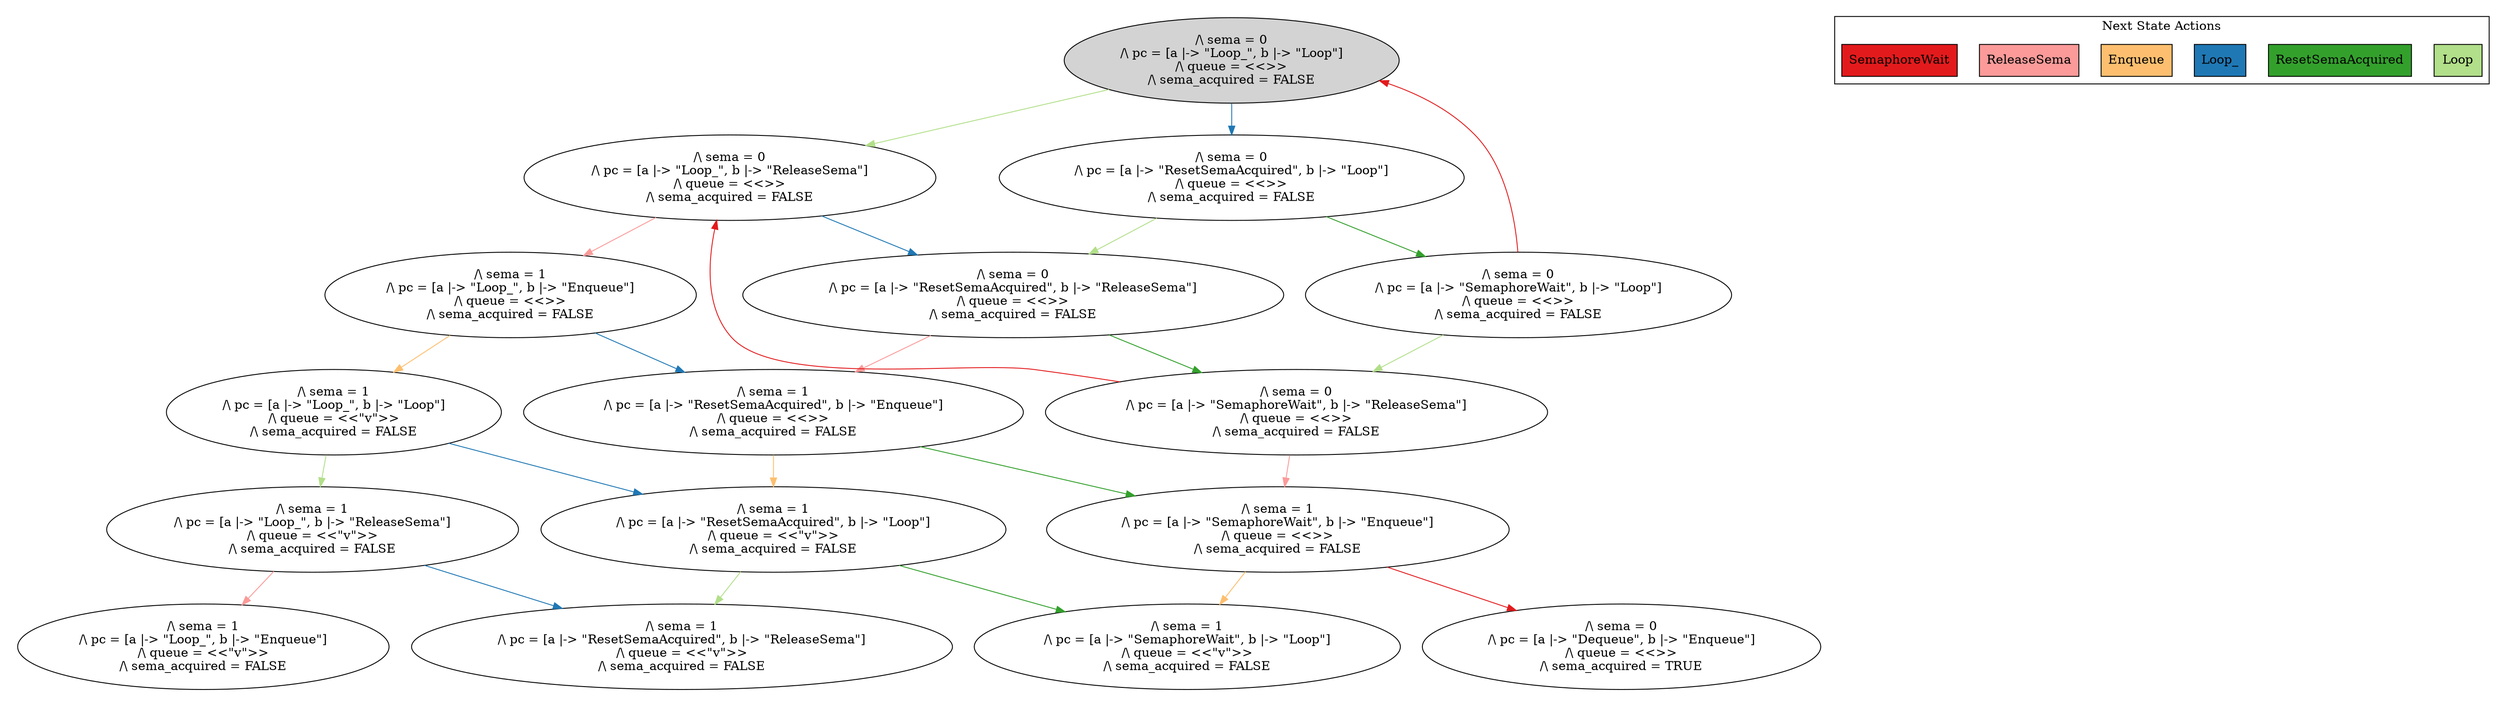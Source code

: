 strict digraph DiskGraph {
edge [colorscheme="paired12"]
nodesep=0.35;
subgraph cluster_graph {
color="white";
-5266141382357042801 [label="/\\ sema = 0\n/\\ pc = [a |-> \"Loop_\", b |-> \"Loop\"]\n/\\ queue = <<>>\n/\\ sema_acquired = FALSE",style = filled]
-5266141382357042801 -> -2412466156873259005 [label="",color="2",fontcolor="2"];
-2412466156873259005 [label="/\\ sema = 0\n/\\ pc = [a |-> \"ResetSemaAcquired\", b |-> \"Loop\"]\n/\\ queue = <<>>\n/\\ sema_acquired = FALSE"];
-5266141382357042801 -> 4507744053545573529 [label="",color="3",fontcolor="3"];
4507744053545573529 [label="/\\ sema = 0\n/\\ pc = [a |-> \"Loop_\", b |-> \"ReleaseSema\"]\n/\\ queue = <<>>\n/\\ sema_acquired = FALSE"];
-2412466156873259005 -> -6691917767076293158 [label="",color="4",fontcolor="4"];
-6691917767076293158 [label="/\\ sema = 0\n/\\ pc = [a |-> \"SemaphoreWait\", b |-> \"Loop\"]\n/\\ queue = <<>>\n/\\ sema_acquired = FALSE"];
-2412466156873259005 -> -3347236073610752255 [label="",color="3",fontcolor="3"];
-3347236073610752255 [label="/\\ sema = 0\n/\\ pc = [a |-> \"ResetSemaAcquired\", b |-> \"ReleaseSema\"]\n/\\ queue = <<>>\n/\\ sema_acquired = FALSE"];
4507744053545573529 -> -3347236073610752255 [label="",color="2",fontcolor="2"];
4507744053545573529 -> -7393317703283893581 [label="",color="5",fontcolor="5"];
-7393317703283893581 [label="/\\ sema = 1\n/\\ pc = [a |-> \"Loop_\", b |-> \"Enqueue\"]\n/\\ queue = <<>>\n/\\ sema_acquired = FALSE"];
-6691917767076293158 -> -5266141382357042801 [label="",color="6",fontcolor="6"];
-6691917767076293158 -> 2653883111808782598 [label="",color="3",fontcolor="3"];
2653883111808782598 [label="/\\ sema = 0\n/\\ pc = [a |-> \"SemaphoreWait\", b |-> \"ReleaseSema\"]\n/\\ queue = <<>>\n/\\ sema_acquired = FALSE"];
-3347236073610752255 -> 2653883111808782598 [label="",color="4",fontcolor="4"];
-3347236073610752255 -> 4058082058759716476 [label="",color="5",fontcolor="5"];
4058082058759716476 [label="/\\ sema = 1\n/\\ pc = [a |-> \"ResetSemaAcquired\", b |-> \"Enqueue\"]\n/\\ queue = <<>>\n/\\ sema_acquired = FALSE"];
-7393317703283893581 -> 4058082058759716476 [label="",color="2",fontcolor="2"];
-7393317703283893581 -> -1641212809730573506 [label="",color="7",fontcolor="7"];
-1641212809730573506 [label="/\\ sema = 1\n/\\ pc = [a |-> \"Loop_\", b |-> \"Loop\"]\n/\\ queue = <<\"v\">>\n/\\ sema_acquired = FALSE"];
2653883111808782598 -> 4507744053545573529 [label="",color="6",fontcolor="6"];
2653883111808782598 -> 1015652860567137370 [label="",color="5",fontcolor="5"];
1015652860567137370 [label="/\\ sema = 1\n/\\ pc = [a |-> \"SemaphoreWait\", b |-> \"Enqueue\"]\n/\\ queue = <<>>\n/\\ sema_acquired = FALSE"];
4058082058759716476 -> 1015652860567137370 [label="",color="4",fontcolor="4"];
4058082058759716476 -> -3796265045721513642 [label="",color="7",fontcolor="7"];
-3796265045721513642 [label="/\\ sema = 1\n/\\ pc = [a |-> \"ResetSemaAcquired\", b |-> \"Loop\"]\n/\\ queue = <<\"v\">>\n/\\ sema_acquired = FALSE"];
-1641212809730573506 -> -3796265045721513642 [label="",color="2",fontcolor="2"];
-1641212809730573506 -> -8934559070876737333 [label="",color="3",fontcolor="3"];
-8934559070876737333 [label="/\\ sema = 1\n/\\ pc = [a |-> \"Loop_\", b |-> \"ReleaseSema\"]\n/\\ queue = <<\"v\">>\n/\\ sema_acquired = FALSE"];
1015652860567137370 -> -811375164330078978 [label="",color="6",fontcolor="6"];
-811375164330078978 [label="/\\ sema = 0\n/\\ pc = [a |-> \"Dequeue\", b |-> \"Enqueue\"]\n/\\ queue = <<>>\n/\\ sema_acquired = TRUE"];
1015652860567137370 -> 6842964073578710504 [label="",color="7",fontcolor="7"];
6842964073578710504 [label="/\\ sema = 1\n/\\ pc = [a |-> \"SemaphoreWait\", b |-> \"Loop\"]\n/\\ queue = <<\"v\">>\n/\\ sema_acquired = FALSE"];
-3796265045721513642 -> 6842964073578710504 [label="",color="4",fontcolor="4"];
-3796265045721513642 -> 239834820510310050 [label="",color="3",fontcolor="3"];
239834820510310050 [label="/\\ sema = 1\n/\\ pc = [a |-> \"ResetSemaAcquired\", b |-> \"ReleaseSema\"]\n/\\ queue = <<\"v\">>\n/\\ sema_acquired = FALSE"];
-8934559070876737333 -> 239834820510310050 [label="",color="2",fontcolor="2"];
-8934559070876737333 -> 3977096423983001088 [label="",color="5",fontcolor="5"];
3977096423983001088 [label="/\\ sema = 1\n/\\ pc = [a |-> \"Loop_\", b |-> \"Enqueue\"]\n/\\ queue = <<\"v\">>\n/\\ sema_acquired = FALSE"];
{rank = same; -5266141382357042801;}
{rank = same; -2412466156873259005;4507744053545573529;}
{rank = same; -3347236073610752255;-7393317703283893581;-6691917767076293158;}
{rank = same; -1641212809730573506;2653883111808782598;4058082058759716476;}
{rank = same; -8934559070876737333;1015652860567137370;-3796265045721513642;}
}
subgraph cluster_legend {graph[style=bold];label = "Next State Actions" style="solid"
node [ labeljust="l",colorscheme="paired12",style=filled,shape=record ]
Loop [label="Loop",fillcolor=3]
ResetSemaAcquired [label="ResetSemaAcquired",fillcolor=4]
Loop_ [label="Loop_",fillcolor=2]
Enqueue [label="Enqueue",fillcolor=7]
ReleaseSema [label="ReleaseSema",fillcolor=5]
SemaphoreWait [label="SemaphoreWait",fillcolor=6]
}}